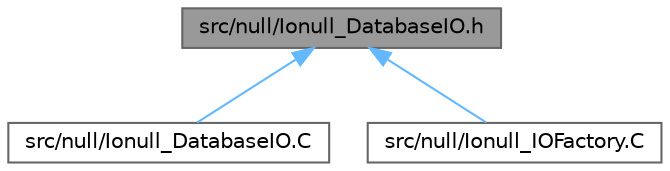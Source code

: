 digraph "src/null/Ionull_DatabaseIO.h"
{
 // INTERACTIVE_SVG=YES
 // LATEX_PDF_SIZE
  bgcolor="transparent";
  edge [fontname=Helvetica,fontsize=10,labelfontname=Helvetica,labelfontsize=10];
  node [fontname=Helvetica,fontsize=10,shape=box,height=0.2,width=0.4];
  Node1 [id="Node000001",label="src/null/Ionull_DatabaseIO.h",height=0.2,width=0.4,color="gray40", fillcolor="grey60", style="filled", fontcolor="black",tooltip=" "];
  Node1 -> Node2 [id="edge1_Node000001_Node000002",dir="back",color="steelblue1",style="solid",tooltip=" "];
  Node2 [id="Node000002",label="src/null/Ionull_DatabaseIO.C",height=0.2,width=0.4,color="grey40", fillcolor="white", style="filled",URL="$Ionull__DatabaseIO_8C.html",tooltip=" "];
  Node1 -> Node3 [id="edge2_Node000001_Node000003",dir="back",color="steelblue1",style="solid",tooltip=" "];
  Node3 [id="Node000003",label="src/null/Ionull_IOFactory.C",height=0.2,width=0.4,color="grey40", fillcolor="white", style="filled",URL="$Ionull__IOFactory_8C.html",tooltip=" "];
}
